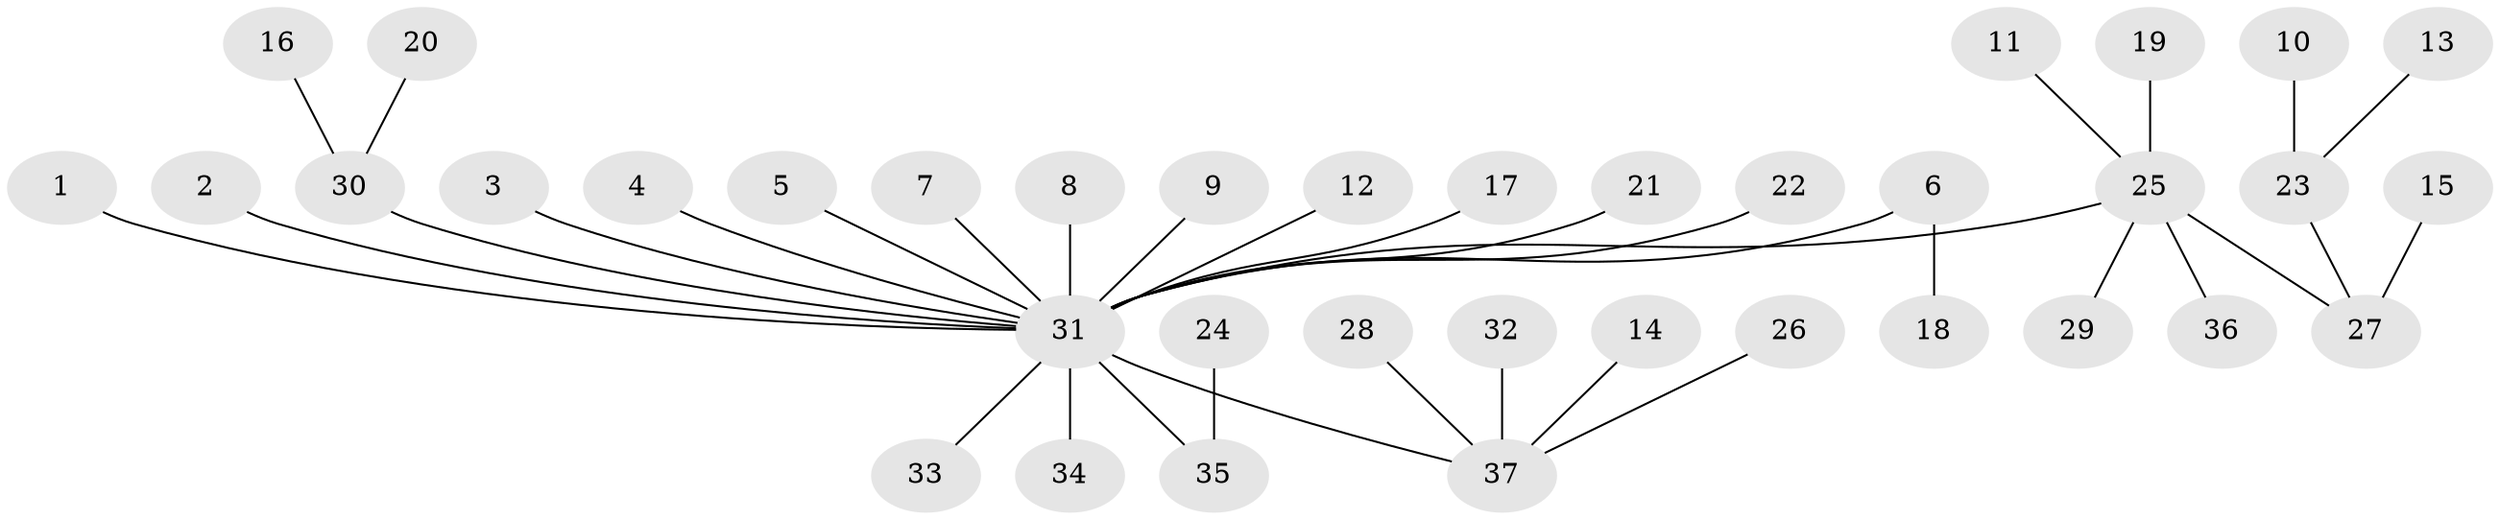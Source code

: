 // original degree distribution, {1: 0.6216216216216216, 22: 0.013513513513513514, 2: 0.24324324324324326, 8: 0.013513513513513514, 7: 0.013513513513513514, 4: 0.02702702702702703, 5: 0.04054054054054054, 3: 0.02702702702702703}
// Generated by graph-tools (version 1.1) at 2025/36/03/04/25 23:36:38]
// undirected, 37 vertices, 36 edges
graph export_dot {
  node [color=gray90,style=filled];
  1;
  2;
  3;
  4;
  5;
  6;
  7;
  8;
  9;
  10;
  11;
  12;
  13;
  14;
  15;
  16;
  17;
  18;
  19;
  20;
  21;
  22;
  23;
  24;
  25;
  26;
  27;
  28;
  29;
  30;
  31;
  32;
  33;
  34;
  35;
  36;
  37;
  1 -- 31 [weight=1.0];
  2 -- 31 [weight=1.0];
  3 -- 31 [weight=1.0];
  4 -- 31 [weight=1.0];
  5 -- 31 [weight=1.0];
  6 -- 18 [weight=1.0];
  6 -- 31 [weight=1.0];
  7 -- 31 [weight=1.0];
  8 -- 31 [weight=1.0];
  9 -- 31 [weight=1.0];
  10 -- 23 [weight=1.0];
  11 -- 25 [weight=1.0];
  12 -- 31 [weight=1.0];
  13 -- 23 [weight=1.0];
  14 -- 37 [weight=1.0];
  15 -- 27 [weight=1.0];
  16 -- 30 [weight=1.0];
  17 -- 31 [weight=1.0];
  19 -- 25 [weight=1.0];
  20 -- 30 [weight=1.0];
  21 -- 31 [weight=1.0];
  22 -- 31 [weight=1.0];
  23 -- 27 [weight=1.0];
  24 -- 35 [weight=1.0];
  25 -- 27 [weight=1.0];
  25 -- 29 [weight=1.0];
  25 -- 31 [weight=1.0];
  25 -- 36 [weight=1.0];
  26 -- 37 [weight=1.0];
  28 -- 37 [weight=1.0];
  30 -- 31 [weight=1.0];
  31 -- 33 [weight=1.0];
  31 -- 34 [weight=1.0];
  31 -- 35 [weight=1.0];
  31 -- 37 [weight=1.0];
  32 -- 37 [weight=1.0];
}
